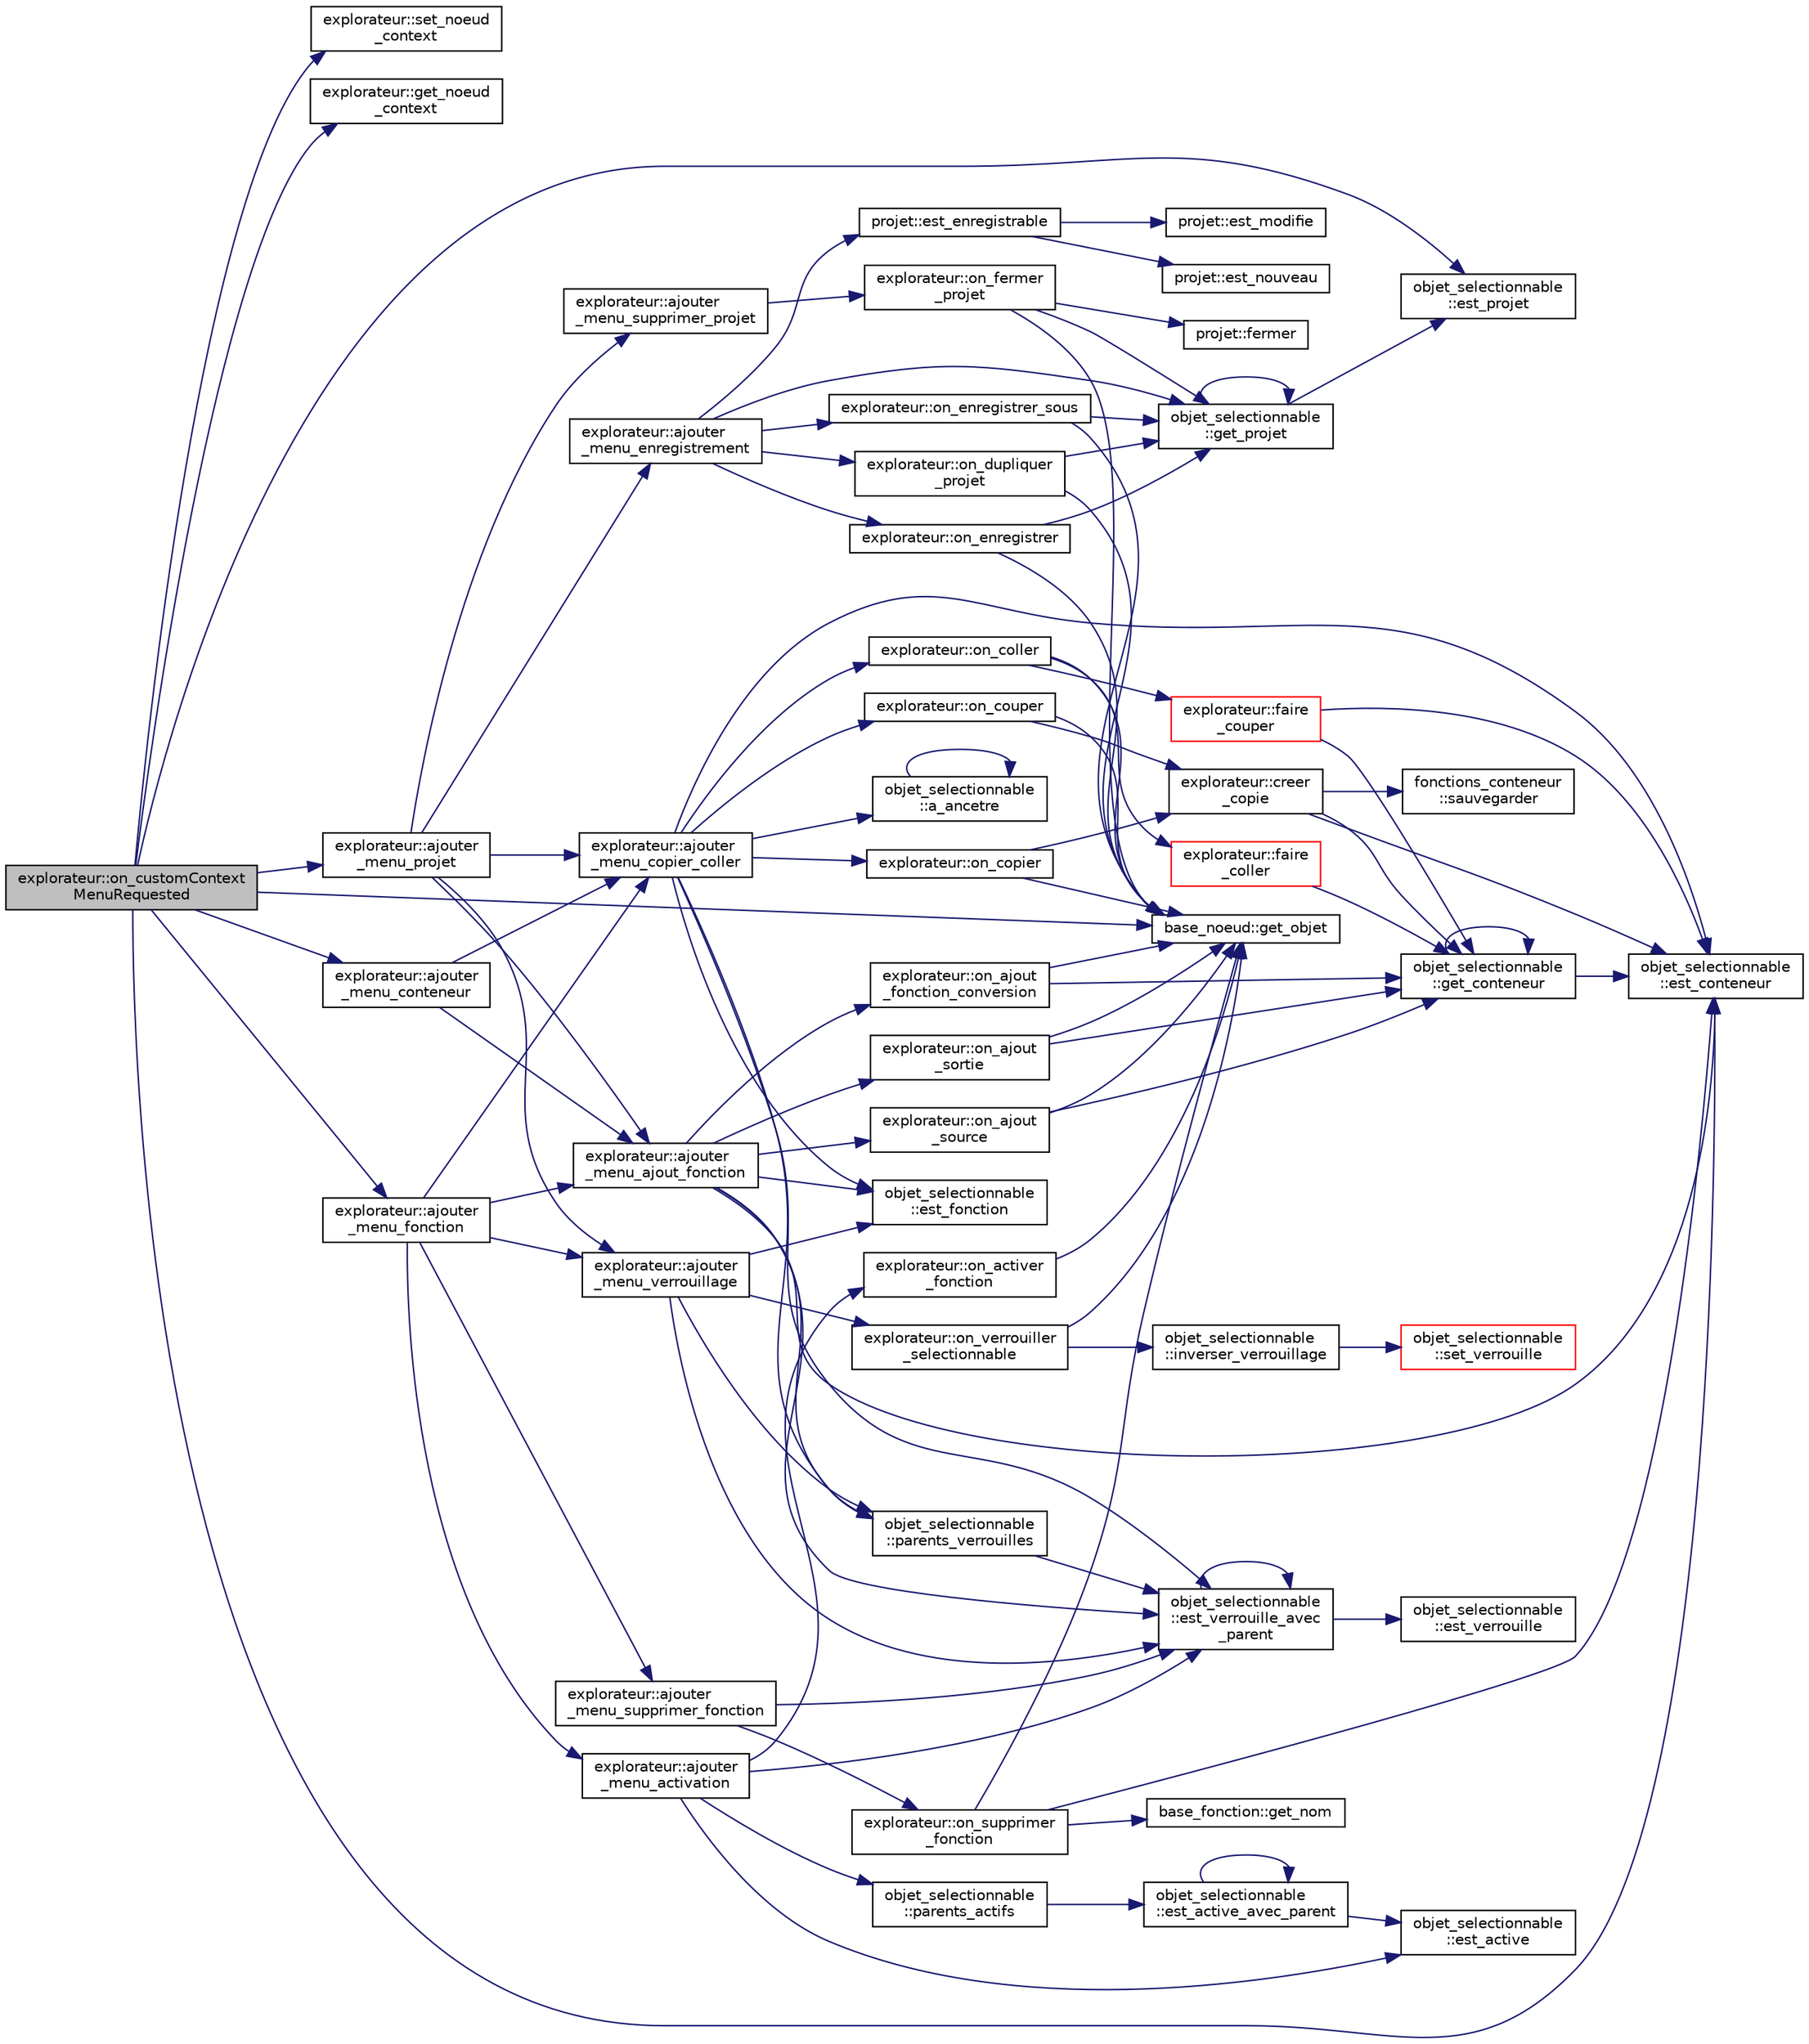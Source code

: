 digraph "explorateur::on_customContextMenuRequested"
{
  edge [fontname="Helvetica",fontsize="10",labelfontname="Helvetica",labelfontsize="10"];
  node [fontname="Helvetica",fontsize="10",shape=record];
  rankdir="LR";
  Node828 [label="explorateur::on_customContext\lMenuRequested",height=0.2,width=0.4,color="black", fillcolor="grey75", style="filled", fontcolor="black"];
  Node828 -> Node829 [color="midnightblue",fontsize="10",style="solid",fontname="Helvetica"];
  Node829 [label="explorateur::set_noeud\l_context",height=0.2,width=0.4,color="black", fillcolor="white", style="filled",URL="$classexplorateur.html#ac20e3b48c088e8129cf64a526399382d"];
  Node828 -> Node830 [color="midnightblue",fontsize="10",style="solid",fontname="Helvetica"];
  Node830 [label="explorateur::get_noeud\l_context",height=0.2,width=0.4,color="black", fillcolor="white", style="filled",URL="$classexplorateur.html#ab12f6e68a9e165a3266ca7beda7df210"];
  Node828 -> Node831 [color="midnightblue",fontsize="10",style="solid",fontname="Helvetica"];
  Node831 [label="base_noeud::get_objet",height=0.2,width=0.4,color="black", fillcolor="white", style="filled",URL="$classbase__noeud.html#a762c999077b247ebf1d8c6dd83313ffd"];
  Node828 -> Node832 [color="midnightblue",fontsize="10",style="solid",fontname="Helvetica"];
  Node832 [label="objet_selectionnable\l::est_projet",height=0.2,width=0.4,color="black", fillcolor="white", style="filled",URL="$classobjet__selectionnable.html#a49ea1a29523e46f099896477a2b43eaa"];
  Node828 -> Node833 [color="midnightblue",fontsize="10",style="solid",fontname="Helvetica"];
  Node833 [label="explorateur::ajouter\l_menu_projet",height=0.2,width=0.4,color="black", fillcolor="white", style="filled",URL="$classexplorateur.html#a536fbe6ced34b9038fb0b7be3350aa7c"];
  Node833 -> Node834 [color="midnightblue",fontsize="10",style="solid",fontname="Helvetica"];
  Node834 [label="explorateur::ajouter\l_menu_enregistrement",height=0.2,width=0.4,color="black", fillcolor="white", style="filled",URL="$classexplorateur.html#a605b2ce839fb7f8c314e69a0c0239e27"];
  Node834 -> Node835 [color="midnightblue",fontsize="10",style="solid",fontname="Helvetica"];
  Node835 [label="objet_selectionnable\l::get_projet",height=0.2,width=0.4,color="black", fillcolor="white", style="filled",URL="$classobjet__selectionnable.html#ab48a75e720955aebe27f720dfaa5e78e"];
  Node835 -> Node832 [color="midnightblue",fontsize="10",style="solid",fontname="Helvetica"];
  Node835 -> Node835 [color="midnightblue",fontsize="10",style="solid",fontname="Helvetica"];
  Node834 -> Node836 [color="midnightblue",fontsize="10",style="solid",fontname="Helvetica"];
  Node836 [label="projet::est_enregistrable",height=0.2,width=0.4,color="black", fillcolor="white", style="filled",URL="$classprojet.html#af3ec26f8d89ead3d91a5f6098b83e242"];
  Node836 -> Node837 [color="midnightblue",fontsize="10",style="solid",fontname="Helvetica"];
  Node837 [label="projet::est_nouveau",height=0.2,width=0.4,color="black", fillcolor="white", style="filled",URL="$classprojet.html#a5ec26ee61a91af62a268bb85263d6a30"];
  Node836 -> Node838 [color="midnightblue",fontsize="10",style="solid",fontname="Helvetica"];
  Node838 [label="projet::est_modifie",height=0.2,width=0.4,color="black", fillcolor="white", style="filled",URL="$classprojet.html#a3ce849f59d754f05de9cf9b4ec06c46f"];
  Node834 -> Node839 [color="midnightblue",fontsize="10",style="solid",fontname="Helvetica"];
  Node839 [label="explorateur::on_enregistrer",height=0.2,width=0.4,color="black", fillcolor="white", style="filled",URL="$classexplorateur.html#a73040f7ee6da27e4396e15c7df7ace5c"];
  Node839 -> Node831 [color="midnightblue",fontsize="10",style="solid",fontname="Helvetica"];
  Node839 -> Node835 [color="midnightblue",fontsize="10",style="solid",fontname="Helvetica"];
  Node834 -> Node840 [color="midnightblue",fontsize="10",style="solid",fontname="Helvetica"];
  Node840 [label="explorateur::on_enregistrer_sous",height=0.2,width=0.4,color="black", fillcolor="white", style="filled",URL="$classexplorateur.html#aa6321767a6f4a8afaf43f1ea952528df"];
  Node840 -> Node831 [color="midnightblue",fontsize="10",style="solid",fontname="Helvetica"];
  Node840 -> Node835 [color="midnightblue",fontsize="10",style="solid",fontname="Helvetica"];
  Node834 -> Node841 [color="midnightblue",fontsize="10",style="solid",fontname="Helvetica"];
  Node841 [label="explorateur::on_dupliquer\l_projet",height=0.2,width=0.4,color="black", fillcolor="white", style="filled",URL="$classexplorateur.html#a897a29fae3bb3df4c5129ea820774334"];
  Node841 -> Node831 [color="midnightblue",fontsize="10",style="solid",fontname="Helvetica"];
  Node841 -> Node835 [color="midnightblue",fontsize="10",style="solid",fontname="Helvetica"];
  Node833 -> Node842 [color="midnightblue",fontsize="10",style="solid",fontname="Helvetica"];
  Node842 [label="explorateur::ajouter\l_menu_verrouillage",height=0.2,width=0.4,color="black", fillcolor="white", style="filled",URL="$classexplorateur.html#a959592d5ad501ab3272a898720cc8984"];
  Node842 -> Node843 [color="midnightblue",fontsize="10",style="solid",fontname="Helvetica"];
  Node843 [label="objet_selectionnable\l::est_verrouille_avec\l_parent",height=0.2,width=0.4,color="black", fillcolor="white", style="filled",URL="$classobjet__selectionnable.html#a001c4584a6430689f478544ec560fb7e"];
  Node843 -> Node844 [color="midnightblue",fontsize="10",style="solid",fontname="Helvetica"];
  Node844 [label="objet_selectionnable\l::est_verrouille",height=0.2,width=0.4,color="black", fillcolor="white", style="filled",URL="$classobjet__selectionnable.html#ae9c29950b9e5b582338ac659ecc3e3d6"];
  Node843 -> Node843 [color="midnightblue",fontsize="10",style="solid",fontname="Helvetica"];
  Node842 -> Node845 [color="midnightblue",fontsize="10",style="solid",fontname="Helvetica"];
  Node845 [label="objet_selectionnable\l::est_fonction",height=0.2,width=0.4,color="black", fillcolor="white", style="filled",URL="$classobjet__selectionnable.html#a8a235fc5211fbec0347ebe2342e99fa5"];
  Node842 -> Node846 [color="midnightblue",fontsize="10",style="solid",fontname="Helvetica"];
  Node846 [label="explorateur::on_verrouiller\l_selectionnable",height=0.2,width=0.4,color="black", fillcolor="white", style="filled",URL="$classexplorateur.html#add77f5981057fc14b9bbac37c251a467"];
  Node846 -> Node831 [color="midnightblue",fontsize="10",style="solid",fontname="Helvetica"];
  Node846 -> Node847 [color="midnightblue",fontsize="10",style="solid",fontname="Helvetica"];
  Node847 [label="objet_selectionnable\l::inverser_verrouillage",height=0.2,width=0.4,color="black", fillcolor="white", style="filled",URL="$classobjet__selectionnable.html#a028ac895965858e0e8e8e2cc25e8323c"];
  Node847 -> Node848 [color="midnightblue",fontsize="10",style="solid",fontname="Helvetica"];
  Node848 [label="objet_selectionnable\l::set_verrouille",height=0.2,width=0.4,color="red", fillcolor="white", style="filled",URL="$classobjet__selectionnable.html#a5d39343f43293805a0b60e8520687d87"];
  Node842 -> Node850 [color="midnightblue",fontsize="10",style="solid",fontname="Helvetica"];
  Node850 [label="objet_selectionnable\l::parents_verrouilles",height=0.2,width=0.4,color="black", fillcolor="white", style="filled",URL="$classobjet__selectionnable.html#ad9357af8b3471529814165378c6ce13d"];
  Node850 -> Node843 [color="midnightblue",fontsize="10",style="solid",fontname="Helvetica"];
  Node833 -> Node851 [color="midnightblue",fontsize="10",style="solid",fontname="Helvetica"];
  Node851 [label="explorateur::ajouter\l_menu_ajout_fonction",height=0.2,width=0.4,color="black", fillcolor="white", style="filled",URL="$classexplorateur.html#ad6ea829268272e407807e82a039eee42"];
  Node851 -> Node852 [color="midnightblue",fontsize="10",style="solid",fontname="Helvetica"];
  Node852 [label="objet_selectionnable\l::est_conteneur",height=0.2,width=0.4,color="black", fillcolor="white", style="filled",URL="$classobjet__selectionnable.html#a2c6b5b342b5f3a9f48893f793f935e0f"];
  Node851 -> Node843 [color="midnightblue",fontsize="10",style="solid",fontname="Helvetica"];
  Node851 -> Node845 [color="midnightblue",fontsize="10",style="solid",fontname="Helvetica"];
  Node851 -> Node850 [color="midnightblue",fontsize="10",style="solid",fontname="Helvetica"];
  Node851 -> Node853 [color="midnightblue",fontsize="10",style="solid",fontname="Helvetica"];
  Node853 [label="explorateur::on_ajout\l_source",height=0.2,width=0.4,color="black", fillcolor="white", style="filled",URL="$classexplorateur.html#a9f87ebe9efe7486d6e781556238feb4e"];
  Node853 -> Node831 [color="midnightblue",fontsize="10",style="solid",fontname="Helvetica"];
  Node853 -> Node854 [color="midnightblue",fontsize="10",style="solid",fontname="Helvetica"];
  Node854 [label="objet_selectionnable\l::get_conteneur",height=0.2,width=0.4,color="black", fillcolor="white", style="filled",URL="$classobjet__selectionnable.html#ab809d020155b7fec48ff3adbe15c9b65"];
  Node854 -> Node852 [color="midnightblue",fontsize="10",style="solid",fontname="Helvetica"];
  Node854 -> Node854 [color="midnightblue",fontsize="10",style="solid",fontname="Helvetica"];
  Node851 -> Node855 [color="midnightblue",fontsize="10",style="solid",fontname="Helvetica"];
  Node855 [label="explorateur::on_ajout\l_fonction_conversion",height=0.2,width=0.4,color="black", fillcolor="white", style="filled",URL="$classexplorateur.html#a513ccd6238459ae6982973a5b671a63b"];
  Node855 -> Node831 [color="midnightblue",fontsize="10",style="solid",fontname="Helvetica"];
  Node855 -> Node854 [color="midnightblue",fontsize="10",style="solid",fontname="Helvetica"];
  Node851 -> Node856 [color="midnightblue",fontsize="10",style="solid",fontname="Helvetica"];
  Node856 [label="explorateur::on_ajout\l_sortie",height=0.2,width=0.4,color="black", fillcolor="white", style="filled",URL="$classexplorateur.html#aad600593e3982f73bd876a32cc4b8381"];
  Node856 -> Node831 [color="midnightblue",fontsize="10",style="solid",fontname="Helvetica"];
  Node856 -> Node854 [color="midnightblue",fontsize="10",style="solid",fontname="Helvetica"];
  Node833 -> Node857 [color="midnightblue",fontsize="10",style="solid",fontname="Helvetica"];
  Node857 [label="explorateur::ajouter\l_menu_copier_coller",height=0.2,width=0.4,color="black", fillcolor="white", style="filled",URL="$classexplorateur.html#a57e9b7f934e2a1e699d816d144fb2338"];
  Node857 -> Node852 [color="midnightblue",fontsize="10",style="solid",fontname="Helvetica"];
  Node857 -> Node858 [color="midnightblue",fontsize="10",style="solid",fontname="Helvetica"];
  Node858 [label="explorateur::on_copier",height=0.2,width=0.4,color="black", fillcolor="white", style="filled",URL="$classexplorateur.html#ab3b5326853acdf90c798ad2b8e3dfbb8"];
  Node858 -> Node859 [color="midnightblue",fontsize="10",style="solid",fontname="Helvetica"];
  Node859 [label="explorateur::creer\l_copie",height=0.2,width=0.4,color="black", fillcolor="white", style="filled",URL="$classexplorateur.html#a3826d13d8738c168bc558eb31da80c27"];
  Node859 -> Node852 [color="midnightblue",fontsize="10",style="solid",fontname="Helvetica"];
  Node859 -> Node854 [color="midnightblue",fontsize="10",style="solid",fontname="Helvetica"];
  Node859 -> Node860 [color="midnightblue",fontsize="10",style="solid",fontname="Helvetica"];
  Node860 [label="fonctions_conteneur\l::sauvegarder",height=0.2,width=0.4,color="black", fillcolor="white", style="filled",URL="$classfonctions__conteneur.html#a45ec80993babd844410c429794357871"];
  Node858 -> Node831 [color="midnightblue",fontsize="10",style="solid",fontname="Helvetica"];
  Node857 -> Node861 [color="midnightblue",fontsize="10",style="solid",fontname="Helvetica"];
  Node861 [label="explorateur::on_couper",height=0.2,width=0.4,color="black", fillcolor="white", style="filled",URL="$classexplorateur.html#ab3eaff6725b5b3bfcded294beed49449"];
  Node861 -> Node859 [color="midnightblue",fontsize="10",style="solid",fontname="Helvetica"];
  Node861 -> Node831 [color="midnightblue",fontsize="10",style="solid",fontname="Helvetica"];
  Node857 -> Node843 [color="midnightblue",fontsize="10",style="solid",fontname="Helvetica"];
  Node857 -> Node862 [color="midnightblue",fontsize="10",style="solid",fontname="Helvetica"];
  Node862 [label="objet_selectionnable\l::a_ancetre",height=0.2,width=0.4,color="black", fillcolor="white", style="filled",URL="$classobjet__selectionnable.html#aed181014e7fe90bc341d0b0341cd7c31"];
  Node862 -> Node862 [color="midnightblue",fontsize="10",style="solid",fontname="Helvetica"];
  Node857 -> Node863 [color="midnightblue",fontsize="10",style="solid",fontname="Helvetica"];
  Node863 [label="explorateur::on_coller",height=0.2,width=0.4,color="black", fillcolor="white", style="filled",URL="$classexplorateur.html#a5394562c6a7168f624d9ee1f7a2736fa"];
  Node863 -> Node864 [color="midnightblue",fontsize="10",style="solid",fontname="Helvetica"];
  Node864 [label="explorateur::faire\l_couper",height=0.2,width=0.4,color="red", fillcolor="white", style="filled",URL="$classexplorateur.html#a3ed6f16c0e32b2eb1750e59feacb52b0"];
  Node864 -> Node852 [color="midnightblue",fontsize="10",style="solid",fontname="Helvetica"];
  Node864 -> Node854 [color="midnightblue",fontsize="10",style="solid",fontname="Helvetica"];
  Node863 -> Node867 [color="midnightblue",fontsize="10",style="solid",fontname="Helvetica"];
  Node867 [label="explorateur::faire\l_coller",height=0.2,width=0.4,color="red", fillcolor="white", style="filled",URL="$classexplorateur.html#aacc4e1d3c87901d284230bdd1bbb4c26"];
  Node867 -> Node854 [color="midnightblue",fontsize="10",style="solid",fontname="Helvetica"];
  Node863 -> Node831 [color="midnightblue",fontsize="10",style="solid",fontname="Helvetica"];
  Node857 -> Node845 [color="midnightblue",fontsize="10",style="solid",fontname="Helvetica"];
  Node857 -> Node850 [color="midnightblue",fontsize="10",style="solid",fontname="Helvetica"];
  Node833 -> Node898 [color="midnightblue",fontsize="10",style="solid",fontname="Helvetica"];
  Node898 [label="explorateur::ajouter\l_menu_supprimer_projet",height=0.2,width=0.4,color="black", fillcolor="white", style="filled",URL="$classexplorateur.html#a3003b185d8bbe1c1b87daad6fba7f6a0"];
  Node898 -> Node899 [color="midnightblue",fontsize="10",style="solid",fontname="Helvetica"];
  Node899 [label="explorateur::on_fermer\l_projet",height=0.2,width=0.4,color="black", fillcolor="white", style="filled",URL="$classexplorateur.html#af384b08871362ec45d8554e4fffa1e0d"];
  Node899 -> Node831 [color="midnightblue",fontsize="10",style="solid",fontname="Helvetica"];
  Node899 -> Node835 [color="midnightblue",fontsize="10",style="solid",fontname="Helvetica"];
  Node899 -> Node900 [color="midnightblue",fontsize="10",style="solid",fontname="Helvetica"];
  Node900 [label="projet::fermer",height=0.2,width=0.4,color="black", fillcolor="white", style="filled",URL="$classprojet.html#adbb06eb069730cd0c973881af783b967"];
  Node828 -> Node852 [color="midnightblue",fontsize="10",style="solid",fontname="Helvetica"];
  Node828 -> Node901 [color="midnightblue",fontsize="10",style="solid",fontname="Helvetica"];
  Node901 [label="explorateur::ajouter\l_menu_conteneur",height=0.2,width=0.4,color="black", fillcolor="white", style="filled",URL="$classexplorateur.html#a5ff081a48876618de38b6a7ed352fabc"];
  Node901 -> Node851 [color="midnightblue",fontsize="10",style="solid",fontname="Helvetica"];
  Node901 -> Node857 [color="midnightblue",fontsize="10",style="solid",fontname="Helvetica"];
  Node828 -> Node902 [color="midnightblue",fontsize="10",style="solid",fontname="Helvetica"];
  Node902 [label="explorateur::ajouter\l_menu_fonction",height=0.2,width=0.4,color="black", fillcolor="white", style="filled",URL="$classexplorateur.html#ab9a6478e4447b6257b1d44a058ce873d"];
  Node902 -> Node903 [color="midnightblue",fontsize="10",style="solid",fontname="Helvetica"];
  Node903 [label="explorateur::ajouter\l_menu_activation",height=0.2,width=0.4,color="black", fillcolor="white", style="filled",URL="$classexplorateur.html#ac3864397d861ebd1634c55ce84ad58bd"];
  Node903 -> Node904 [color="midnightblue",fontsize="10",style="solid",fontname="Helvetica"];
  Node904 [label="objet_selectionnable\l::est_active",height=0.2,width=0.4,color="black", fillcolor="white", style="filled",URL="$classobjet__selectionnable.html#a9a0bf43723dd1656224cec9f3c42bba0"];
  Node903 -> Node905 [color="midnightblue",fontsize="10",style="solid",fontname="Helvetica"];
  Node905 [label="explorateur::on_activer\l_fonction",height=0.2,width=0.4,color="black", fillcolor="white", style="filled",URL="$classexplorateur.html#a71d8c413f548ef02da9bd592710ff356"];
  Node905 -> Node831 [color="midnightblue",fontsize="10",style="solid",fontname="Helvetica"];
  Node903 -> Node906 [color="midnightblue",fontsize="10",style="solid",fontname="Helvetica"];
  Node906 [label="objet_selectionnable\l::parents_actifs",height=0.2,width=0.4,color="black", fillcolor="white", style="filled",URL="$classobjet__selectionnable.html#a65b1afceca6ba5882edb9b7707d851f8"];
  Node906 -> Node907 [color="midnightblue",fontsize="10",style="solid",fontname="Helvetica"];
  Node907 [label="objet_selectionnable\l::est_active_avec_parent",height=0.2,width=0.4,color="black", fillcolor="white", style="filled",URL="$classobjet__selectionnable.html#ab86bf8b056ebc44909fb899dc6834422"];
  Node907 -> Node904 [color="midnightblue",fontsize="10",style="solid",fontname="Helvetica"];
  Node907 -> Node907 [color="midnightblue",fontsize="10",style="solid",fontname="Helvetica"];
  Node903 -> Node843 [color="midnightblue",fontsize="10",style="solid",fontname="Helvetica"];
  Node902 -> Node842 [color="midnightblue",fontsize="10",style="solid",fontname="Helvetica"];
  Node902 -> Node851 [color="midnightblue",fontsize="10",style="solid",fontname="Helvetica"];
  Node902 -> Node857 [color="midnightblue",fontsize="10",style="solid",fontname="Helvetica"];
  Node902 -> Node908 [color="midnightblue",fontsize="10",style="solid",fontname="Helvetica"];
  Node908 [label="explorateur::ajouter\l_menu_supprimer_fonction",height=0.2,width=0.4,color="black", fillcolor="white", style="filled",URL="$classexplorateur.html#a705d6d775dbf271ac3f6ea7bb1cf6422"];
  Node908 -> Node909 [color="midnightblue",fontsize="10",style="solid",fontname="Helvetica"];
  Node909 [label="explorateur::on_supprimer\l_fonction",height=0.2,width=0.4,color="black", fillcolor="white", style="filled",URL="$classexplorateur.html#a33c04d3c07d1d2698bc9b73c1a82c3a1",tooltip="Le bouton fermer est activé. "];
  Node909 -> Node831 [color="midnightblue",fontsize="10",style="solid",fontname="Helvetica"];
  Node909 -> Node852 [color="midnightblue",fontsize="10",style="solid",fontname="Helvetica"];
  Node909 -> Node889 [color="midnightblue",fontsize="10",style="solid",fontname="Helvetica"];
  Node889 [label="base_fonction::get_nom",height=0.2,width=0.4,color="black", fillcolor="white", style="filled",URL="$classbase__fonction.html#aa184addbc0e71b3fd255b2f0b9e7c99e",tooltip="Retourne le nom de la fonction. "];
  Node908 -> Node843 [color="midnightblue",fontsize="10",style="solid",fontname="Helvetica"];
}
